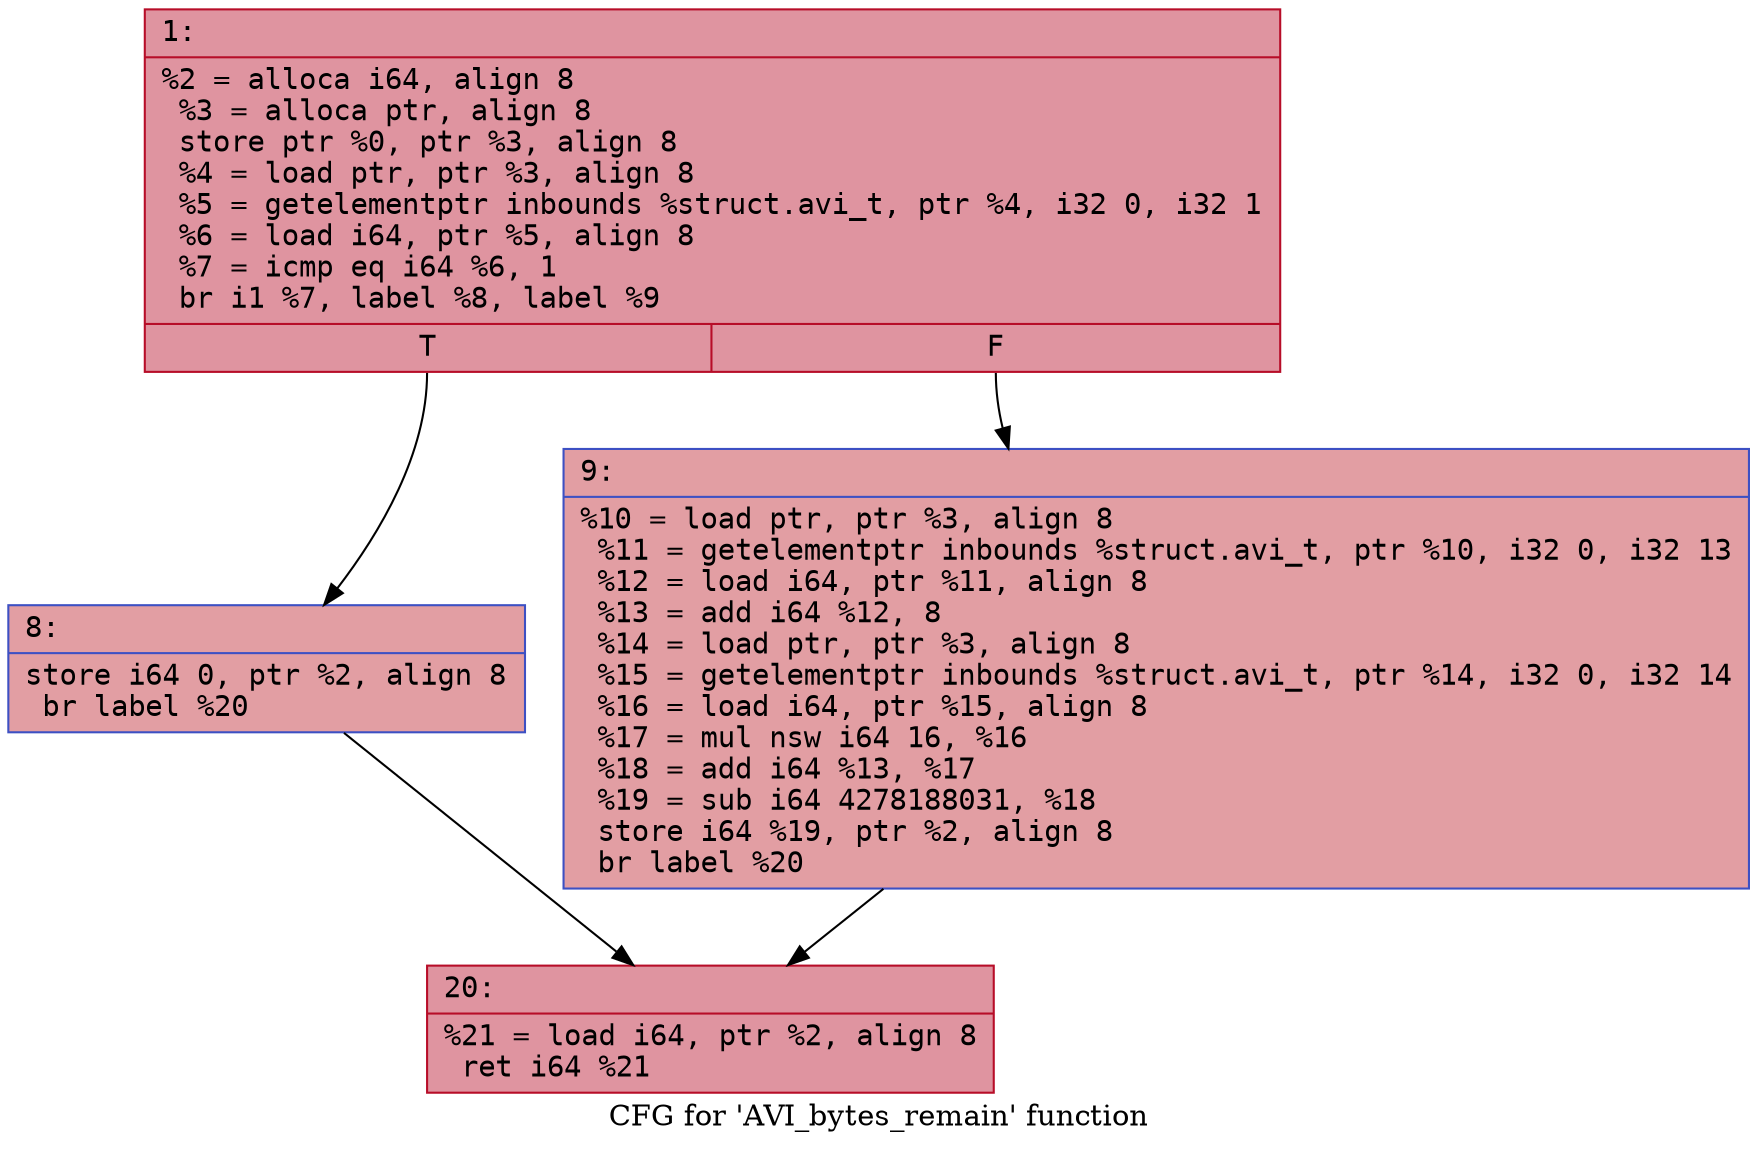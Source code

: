 digraph "CFG for 'AVI_bytes_remain' function" {
	label="CFG for 'AVI_bytes_remain' function";

	Node0x600000d57d90 [shape=record,color="#b70d28ff", style=filled, fillcolor="#b70d2870" fontname="Courier",label="{1:\l|  %2 = alloca i64, align 8\l  %3 = alloca ptr, align 8\l  store ptr %0, ptr %3, align 8\l  %4 = load ptr, ptr %3, align 8\l  %5 = getelementptr inbounds %struct.avi_t, ptr %4, i32 0, i32 1\l  %6 = load i64, ptr %5, align 8\l  %7 = icmp eq i64 %6, 1\l  br i1 %7, label %8, label %9\l|{<s0>T|<s1>F}}"];
	Node0x600000d57d90:s0 -> Node0x600000d57de0[tooltip="1 -> 8\nProbability 50.00%" ];
	Node0x600000d57d90:s1 -> Node0x600000d57e30[tooltip="1 -> 9\nProbability 50.00%" ];
	Node0x600000d57de0 [shape=record,color="#3d50c3ff", style=filled, fillcolor="#be242e70" fontname="Courier",label="{8:\l|  store i64 0, ptr %2, align 8\l  br label %20\l}"];
	Node0x600000d57de0 -> Node0x600000d57e80[tooltip="8 -> 20\nProbability 100.00%" ];
	Node0x600000d57e30 [shape=record,color="#3d50c3ff", style=filled, fillcolor="#be242e70" fontname="Courier",label="{9:\l|  %10 = load ptr, ptr %3, align 8\l  %11 = getelementptr inbounds %struct.avi_t, ptr %10, i32 0, i32 13\l  %12 = load i64, ptr %11, align 8\l  %13 = add i64 %12, 8\l  %14 = load ptr, ptr %3, align 8\l  %15 = getelementptr inbounds %struct.avi_t, ptr %14, i32 0, i32 14\l  %16 = load i64, ptr %15, align 8\l  %17 = mul nsw i64 16, %16\l  %18 = add i64 %13, %17\l  %19 = sub i64 4278188031, %18\l  store i64 %19, ptr %2, align 8\l  br label %20\l}"];
	Node0x600000d57e30 -> Node0x600000d57e80[tooltip="9 -> 20\nProbability 100.00%" ];
	Node0x600000d57e80 [shape=record,color="#b70d28ff", style=filled, fillcolor="#b70d2870" fontname="Courier",label="{20:\l|  %21 = load i64, ptr %2, align 8\l  ret i64 %21\l}"];
}
